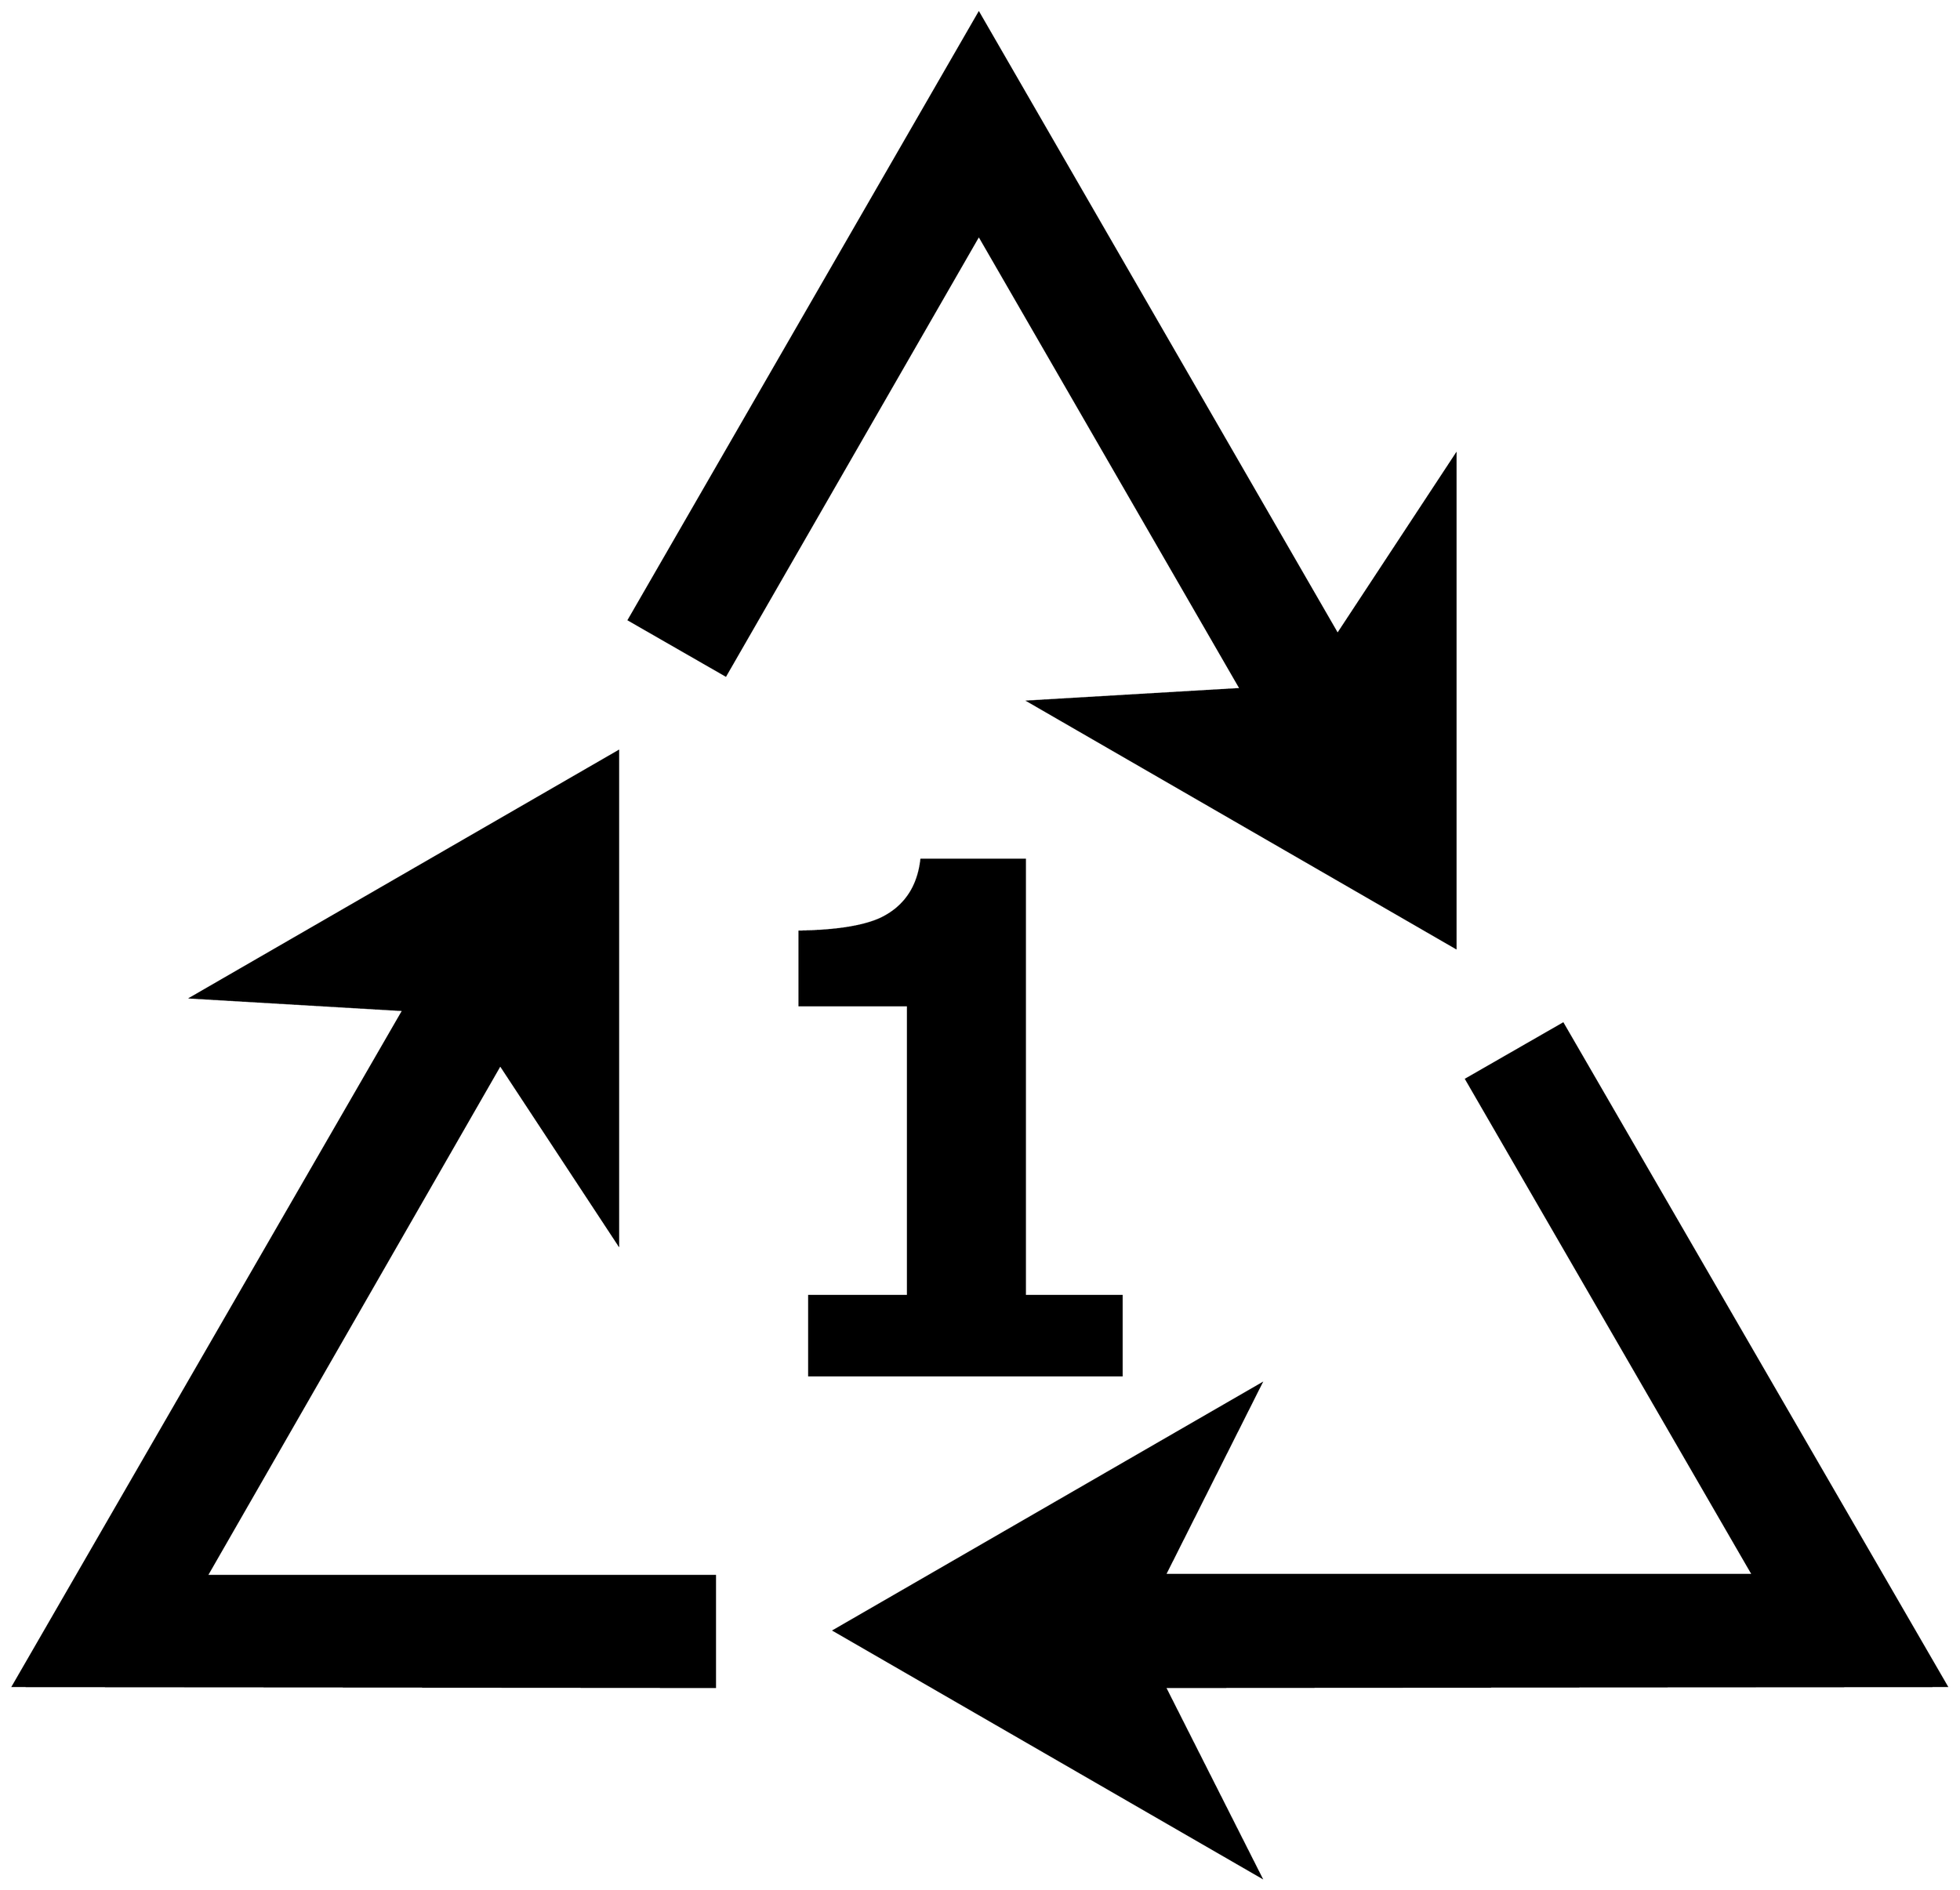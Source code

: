 


\begin{tikzpicture}[y=0.80pt, x=0.80pt, yscale=-1.0, xscale=1.0, inner sep=0pt, outer sep=0pt]
\begin{scope}[shift={(100.0,1696.0)},nonzero rule]
  \path[draw=.,fill=.,line width=1.600pt] (1520.0,-569.0) --
    (1075.0,-826.0) -- (1296.0,-839.0) -- (1023.0,-1312.0) --
    (759.0,-853.0) -- (658.0,-911.0) -- (1023.0,-1544.0) --
    (1397.0,-896.0) -- (1520.0,-1083.0) -- (1520.0,-569.0) --
    cycle(2032.0,201.0) -- (1217.0,202.0) -- (1317.0,400.0) --
    (872.0,143.0) -- (1317.0,-114.0) -- (1217.0,85.0) --
    (1830.0,85.0) -- (1531.0,-432.0) -- (1632.0,-490.0) --
    (2032.0,201.0) -- cycle(1172.0,-123.0) -- (846.0,-123.0) --
    (846.0,-206.0) -- (949.0,-206.0) -- (949.0,-509.0) --
    (836.0,-509.0) -- (836.0,-586.0) .. controls (875.333,-586.667)
    and (904.0,-591.333) .. (922.0,-600.0) .. controls
    (946.0,-612.0) and (959.667,-632.333) .. (963.0,-661.0) --
    (1071.0,-661.0) -- (1071.0,-206.0) -- (1172.0,-206.0) --
    (1172.0,-123.0) -- cycle(748.0,202.0) -- (16.0,201.0) --
    (423.0,-504.0) -- (202.0,-517.0) -- (647.0,-774.0) --
    (647.0,-260.0) -- (524.0,-447.0) -- (218.0,86.0) --
    (748.0,86.0) -- (748.0,202.0) -- cycle;
\end{scope}

\end{tikzpicture}

